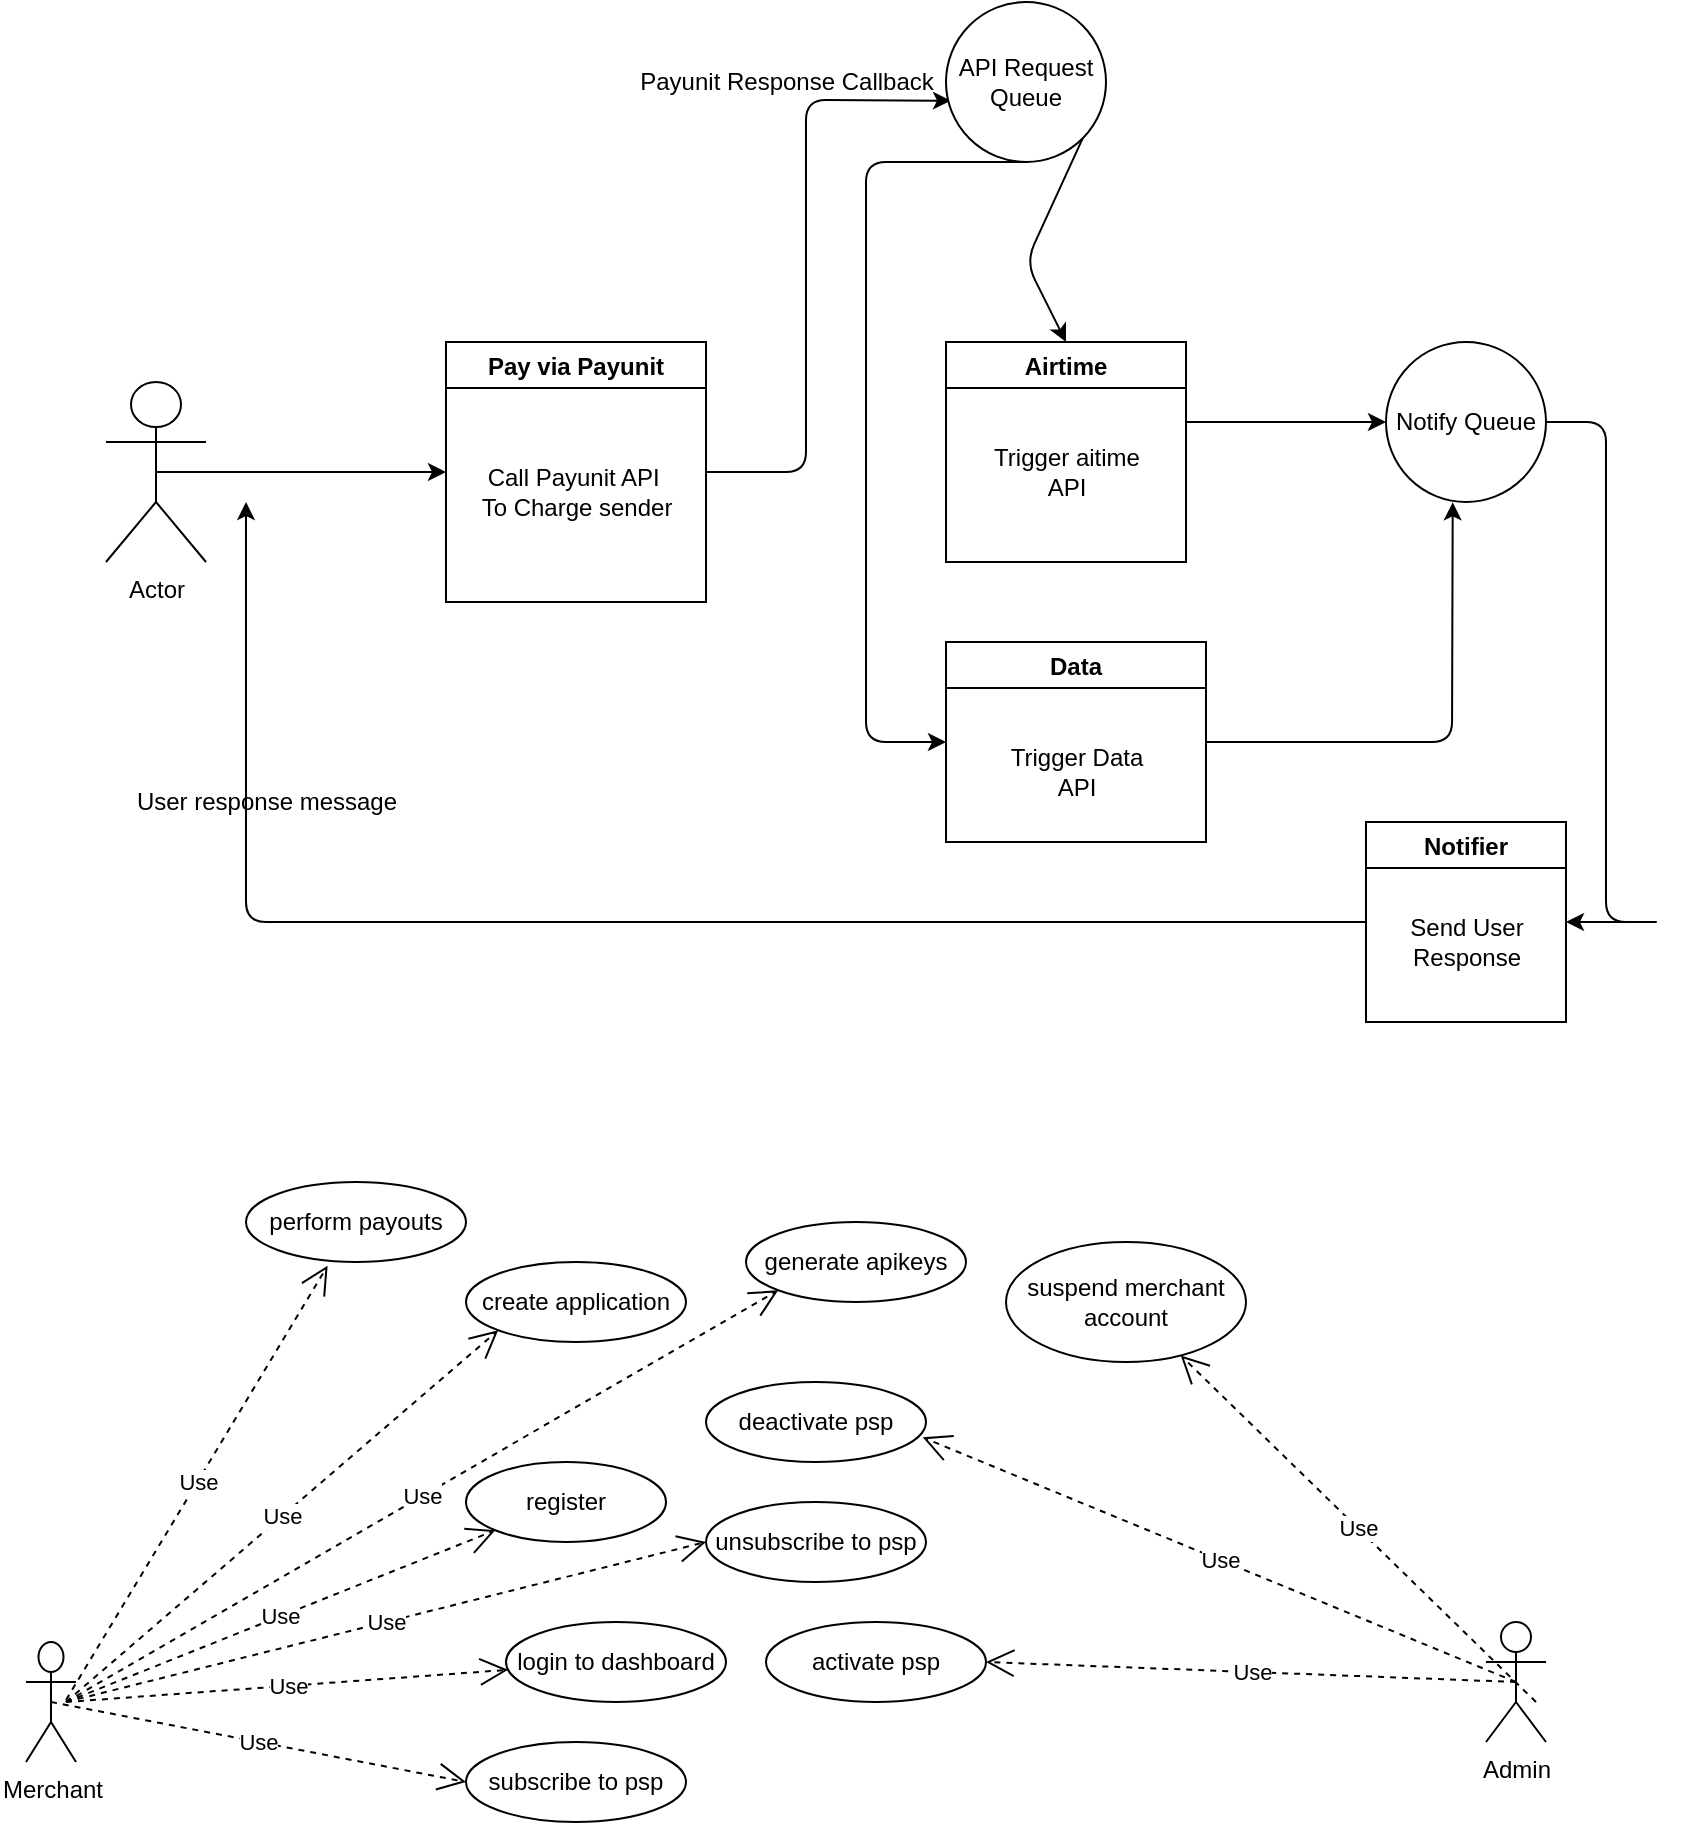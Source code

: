<mxfile>
    <diagram id="2hDzKDJZHSvBM9mMvQJl" name="Page-1">
        <mxGraphModel dx="1904" dy="403" grid="1" gridSize="10" guides="1" tooltips="1" connect="1" arrows="1" fold="1" page="1" pageScale="1" pageWidth="850" pageHeight="1100" math="0" shadow="0">
            <root>
                <mxCell id="0"/>
                <mxCell id="1" parent="0"/>
                <mxCell id="13" style="edgeStyle=none;html=1;exitX=0.5;exitY=0.5;exitDx=0;exitDy=0;exitPerimeter=0;entryX=0;entryY=0.5;entryDx=0;entryDy=0;" parent="1" source="2" target="3" edge="1">
                    <mxGeometry relative="1" as="geometry"/>
                </mxCell>
                <mxCell id="2" value="Actor" style="shape=umlActor;verticalLabelPosition=bottom;verticalAlign=top;html=1;outlineConnect=0;" parent="1" vertex="1">
                    <mxGeometry x="50" y="220" width="50" height="90" as="geometry"/>
                </mxCell>
                <mxCell id="14" style="edgeStyle=none;html=1;exitX=1;exitY=0.5;exitDx=0;exitDy=0;entryX=0.031;entryY=0.617;entryDx=0;entryDy=0;entryPerimeter=0;" parent="1" source="3" target="4" edge="1">
                    <mxGeometry relative="1" as="geometry">
                        <Array as="points">
                            <mxPoint x="400" y="265"/>
                            <mxPoint x="400" y="79"/>
                        </Array>
                    </mxGeometry>
                </mxCell>
                <mxCell id="3" value="Pay via Payunit" style="swimlane;" parent="1" vertex="1">
                    <mxGeometry x="220" y="200" width="130" height="130" as="geometry"/>
                </mxCell>
                <mxCell id="29" value="Call Payunit API&amp;nbsp;&lt;br&gt;To Charge sender" style="text;html=1;align=center;verticalAlign=middle;resizable=0;points=[];autosize=1;strokeColor=none;fillColor=none;" parent="3" vertex="1">
                    <mxGeometry x="10" y="60" width="110" height="30" as="geometry"/>
                </mxCell>
                <mxCell id="17" style="edgeStyle=none;html=1;exitX=0.5;exitY=1;exitDx=0;exitDy=0;entryX=0;entryY=0.5;entryDx=0;entryDy=0;" parent="1" source="4" target="6" edge="1">
                    <mxGeometry relative="1" as="geometry">
                        <Array as="points">
                            <mxPoint x="430" y="110"/>
                            <mxPoint x="430" y="400"/>
                        </Array>
                    </mxGeometry>
                </mxCell>
                <mxCell id="18" style="edgeStyle=none;html=1;exitX=1;exitY=1;exitDx=0;exitDy=0;entryX=0.5;entryY=0;entryDx=0;entryDy=0;" parent="1" source="4" target="5" edge="1">
                    <mxGeometry relative="1" as="geometry">
                        <Array as="points">
                            <mxPoint x="510" y="160"/>
                        </Array>
                    </mxGeometry>
                </mxCell>
                <mxCell id="4" value="API Request Queue" style="ellipse;whiteSpace=wrap;html=1;aspect=fixed;" parent="1" vertex="1">
                    <mxGeometry x="470" y="30" width="80" height="80" as="geometry"/>
                </mxCell>
                <mxCell id="20" style="edgeStyle=none;html=1;" parent="1" edge="1">
                    <mxGeometry relative="1" as="geometry">
                        <mxPoint x="590" y="240" as="sourcePoint"/>
                        <mxPoint x="690" y="240" as="targetPoint"/>
                        <Array as="points"/>
                    </mxGeometry>
                </mxCell>
                <mxCell id="5" value="Airtime" style="swimlane;" parent="1" vertex="1">
                    <mxGeometry x="470" y="200" width="120" height="110" as="geometry"/>
                </mxCell>
                <mxCell id="26" value="Trigger aitime &lt;br&gt;API" style="text;html=1;align=center;verticalAlign=middle;resizable=0;points=[];autosize=1;strokeColor=none;fillColor=none;" parent="5" vertex="1">
                    <mxGeometry x="15" y="50" width="90" height="30" as="geometry"/>
                </mxCell>
                <mxCell id="21" style="edgeStyle=none;html=1;exitX=1;exitY=0.5;exitDx=0;exitDy=0;entryX=0.417;entryY=1.002;entryDx=0;entryDy=0;entryPerimeter=0;" parent="1" source="6" target="10" edge="1">
                    <mxGeometry relative="1" as="geometry">
                        <Array as="points">
                            <mxPoint x="723" y="400"/>
                        </Array>
                    </mxGeometry>
                </mxCell>
                <mxCell id="6" value="Data" style="swimlane;" parent="1" vertex="1">
                    <mxGeometry x="470" y="350" width="130" height="100" as="geometry"/>
                </mxCell>
                <mxCell id="27" value="Trigger Data&lt;br&gt;API" style="text;html=1;align=center;verticalAlign=middle;resizable=0;points=[];autosize=1;strokeColor=none;fillColor=none;" parent="6" vertex="1">
                    <mxGeometry x="25" y="50" width="80" height="30" as="geometry"/>
                </mxCell>
                <mxCell id="22" style="edgeStyle=none;html=1;exitX=1;exitY=0.5;exitDx=0;exitDy=0;entryX=1;entryY=0.5;entryDx=0;entryDy=0;" parent="1" source="10" target="11" edge="1">
                    <mxGeometry relative="1" as="geometry">
                        <Array as="points">
                            <mxPoint x="800" y="240"/>
                            <mxPoint x="800" y="490"/>
                            <mxPoint x="830" y="490"/>
                        </Array>
                    </mxGeometry>
                </mxCell>
                <mxCell id="10" value="Notify Queue" style="ellipse;whiteSpace=wrap;html=1;aspect=fixed;" parent="1" vertex="1">
                    <mxGeometry x="690" y="200" width="80" height="80" as="geometry"/>
                </mxCell>
                <mxCell id="23" style="edgeStyle=none;html=1;exitX=0;exitY=0.5;exitDx=0;exitDy=0;" parent="1" source="11" edge="1">
                    <mxGeometry relative="1" as="geometry">
                        <mxPoint x="120" y="280" as="targetPoint"/>
                        <Array as="points">
                            <mxPoint x="120" y="490"/>
                        </Array>
                    </mxGeometry>
                </mxCell>
                <mxCell id="11" value="Notifier" style="swimlane;startSize=23;" parent="1" vertex="1">
                    <mxGeometry x="680" y="440" width="100" height="100" as="geometry"/>
                </mxCell>
                <mxCell id="28" value="Send User &lt;br&gt;Response" style="text;html=1;align=center;verticalAlign=middle;resizable=0;points=[];autosize=1;strokeColor=none;fillColor=none;" parent="11" vertex="1">
                    <mxGeometry x="15" y="45" width="70" height="30" as="geometry"/>
                </mxCell>
                <mxCell id="24" value="User response message" style="text;html=1;align=center;verticalAlign=middle;resizable=0;points=[];autosize=1;strokeColor=none;fillColor=none;" parent="1" vertex="1">
                    <mxGeometry x="55" y="420" width="150" height="20" as="geometry"/>
                </mxCell>
                <mxCell id="25" value="Payunit Response Callback" style="text;html=1;align=center;verticalAlign=middle;resizable=0;points=[];autosize=1;strokeColor=none;fillColor=none;" parent="1" vertex="1">
                    <mxGeometry x="310" y="60" width="160" height="20" as="geometry"/>
                </mxCell>
                <mxCell id="42" value="Merchant" style="shape=umlActor;verticalLabelPosition=bottom;verticalAlign=top;html=1;" parent="1" vertex="1">
                    <mxGeometry x="10" y="850" width="25" height="60" as="geometry"/>
                </mxCell>
                <mxCell id="47" value="create application" style="ellipse;whiteSpace=wrap;html=1;" parent="1" vertex="1">
                    <mxGeometry x="230" y="660" width="110" height="40" as="geometry"/>
                </mxCell>
                <mxCell id="48" value="activate psp" style="ellipse;whiteSpace=wrap;html=1;" parent="1" vertex="1">
                    <mxGeometry x="380" y="840" width="110" height="40" as="geometry"/>
                </mxCell>
                <mxCell id="51" value="deactivate psp" style="ellipse;whiteSpace=wrap;html=1;" parent="1" vertex="1">
                    <mxGeometry x="350" y="720" width="110" height="40" as="geometry"/>
                </mxCell>
                <mxCell id="52" value="login to dashboard" style="ellipse;whiteSpace=wrap;html=1;" parent="1" vertex="1">
                    <mxGeometry x="250" y="840" width="110" height="40" as="geometry"/>
                </mxCell>
                <mxCell id="53" value="subscribe to psp" style="ellipse;whiteSpace=wrap;html=1;" parent="1" vertex="1">
                    <mxGeometry x="230" y="900" width="110" height="40" as="geometry"/>
                </mxCell>
                <mxCell id="54" value="generate apikeys" style="ellipse;whiteSpace=wrap;html=1;" parent="1" vertex="1">
                    <mxGeometry x="370" y="640" width="110" height="40" as="geometry"/>
                </mxCell>
                <mxCell id="56" value="unsubscribe to psp" style="ellipse;whiteSpace=wrap;html=1;" parent="1" vertex="1">
                    <mxGeometry x="350" y="780" width="110" height="40" as="geometry"/>
                </mxCell>
                <mxCell id="60" value="Admin" style="shape=umlActor;verticalLabelPosition=bottom;verticalAlign=top;html=1;" parent="1" vertex="1">
                    <mxGeometry x="740" y="840" width="30" height="60" as="geometry"/>
                </mxCell>
                <mxCell id="65" value="Use" style="endArrow=open;endSize=12;dashed=1;html=1;entryX=0;entryY=1;entryDx=0;entryDy=0;" parent="1" target="47" edge="1">
                    <mxGeometry width="160" relative="1" as="geometry">
                        <mxPoint x="30" y="880" as="sourcePoint"/>
                        <mxPoint x="205" y="880" as="targetPoint"/>
                    </mxGeometry>
                </mxCell>
                <mxCell id="66" value="Use" style="endArrow=open;endSize=12;dashed=1;html=1;" parent="1" target="52" edge="1">
                    <mxGeometry width="160" relative="1" as="geometry">
                        <mxPoint x="30" y="880" as="sourcePoint"/>
                        <mxPoint x="250" y="710" as="targetPoint"/>
                    </mxGeometry>
                </mxCell>
                <mxCell id="67" value="Use" style="endArrow=open;endSize=12;dashed=1;html=1;exitX=0.5;exitY=0.5;exitDx=0;exitDy=0;exitPerimeter=0;entryX=0;entryY=0.5;entryDx=0;entryDy=0;" parent="1" source="42" target="53" edge="1">
                    <mxGeometry width="160" relative="1" as="geometry">
                        <mxPoint x="60" y="890" as="sourcePoint"/>
                        <mxPoint x="252.175" y="796.048" as="targetPoint"/>
                    </mxGeometry>
                </mxCell>
                <mxCell id="68" value="Use" style="endArrow=open;endSize=12;dashed=1;html=1;entryX=0;entryY=1;entryDx=0;entryDy=0;" parent="1" target="54" edge="1">
                    <mxGeometry width="160" relative="1" as="geometry">
                        <mxPoint x="30" y="880" as="sourcePoint"/>
                        <mxPoint x="262.175" y="806.048" as="targetPoint"/>
                    </mxGeometry>
                </mxCell>
                <mxCell id="70" value="Use" style="endArrow=open;endSize=12;dashed=1;html=1;entryX=0;entryY=0.5;entryDx=0;entryDy=0;" parent="1" target="56" edge="1">
                    <mxGeometry width="160" relative="1" as="geometry">
                        <mxPoint x="30" y="880" as="sourcePoint"/>
                        <mxPoint x="360" y="740" as="targetPoint"/>
                    </mxGeometry>
                </mxCell>
                <mxCell id="72" value="Use" style="endArrow=open;endSize=12;dashed=1;html=1;entryX=0.985;entryY=0.692;entryDx=0;entryDy=0;entryPerimeter=0;exitX=0.5;exitY=0.5;exitDx=0;exitDy=0;exitPerimeter=0;" parent="1" source="60" target="51" edge="1">
                    <mxGeometry width="160" relative="1" as="geometry">
                        <mxPoint x="550" y="850" as="sourcePoint"/>
                        <mxPoint x="710" y="850" as="targetPoint"/>
                    </mxGeometry>
                </mxCell>
                <mxCell id="73" value="Use" style="endArrow=open;endSize=12;dashed=1;html=1;entryX=1;entryY=0.5;entryDx=0;entryDy=0;exitX=0.5;exitY=0.5;exitDx=0;exitDy=0;exitPerimeter=0;" parent="1" source="60" target="48" edge="1">
                    <mxGeometry width="160" relative="1" as="geometry">
                        <mxPoint x="758.3" y="959.84" as="sourcePoint"/>
                        <mxPoint x="480.0" y="900.0" as="targetPoint"/>
                    </mxGeometry>
                </mxCell>
                <mxCell id="74" value="suspend merchant account" style="ellipse;whiteSpace=wrap;html=1;" parent="1" vertex="1">
                    <mxGeometry x="500" y="650" width="120" height="60" as="geometry"/>
                </mxCell>
                <mxCell id="75" value="Use" style="endArrow=open;endSize=12;dashed=1;html=1;exitX=0.5;exitY=0.5;exitDx=0;exitDy=0;exitPerimeter=0;" parent="1" target="74" edge="1">
                    <mxGeometry width="160" relative="1" as="geometry">
                        <mxPoint x="765" y="880" as="sourcePoint"/>
                        <mxPoint x="468.35" y="757.68" as="targetPoint"/>
                    </mxGeometry>
                </mxCell>
                <mxCell id="76" value="perform payouts" style="ellipse;whiteSpace=wrap;html=1;" parent="1" vertex="1">
                    <mxGeometry x="120" y="620" width="110" height="40" as="geometry"/>
                </mxCell>
                <mxCell id="77" value="Use" style="endArrow=open;endSize=12;dashed=1;html=1;entryX=0.371;entryY=1.046;entryDx=0;entryDy=0;entryPerimeter=0;" parent="1" target="76" edge="1">
                    <mxGeometry width="160" relative="1" as="geometry">
                        <mxPoint x="30" y="879" as="sourcePoint"/>
                        <mxPoint x="190" y="879" as="targetPoint"/>
                    </mxGeometry>
                </mxCell>
                <mxCell id="78" value="register" style="ellipse;whiteSpace=wrap;html=1;" parent="1" vertex="1">
                    <mxGeometry x="230" y="760" width="100" height="40" as="geometry"/>
                </mxCell>
                <mxCell id="79" value="Use" style="endArrow=open;endSize=12;dashed=1;html=1;entryX=0;entryY=1;entryDx=0;entryDy=0;" parent="1" target="78" edge="1">
                    <mxGeometry width="160" relative="1" as="geometry">
                        <mxPoint x="30" y="880" as="sourcePoint"/>
                        <mxPoint x="261.068" y="873.922" as="targetPoint"/>
                    </mxGeometry>
                </mxCell>
            </root>
        </mxGraphModel>
    </diagram>
</mxfile>